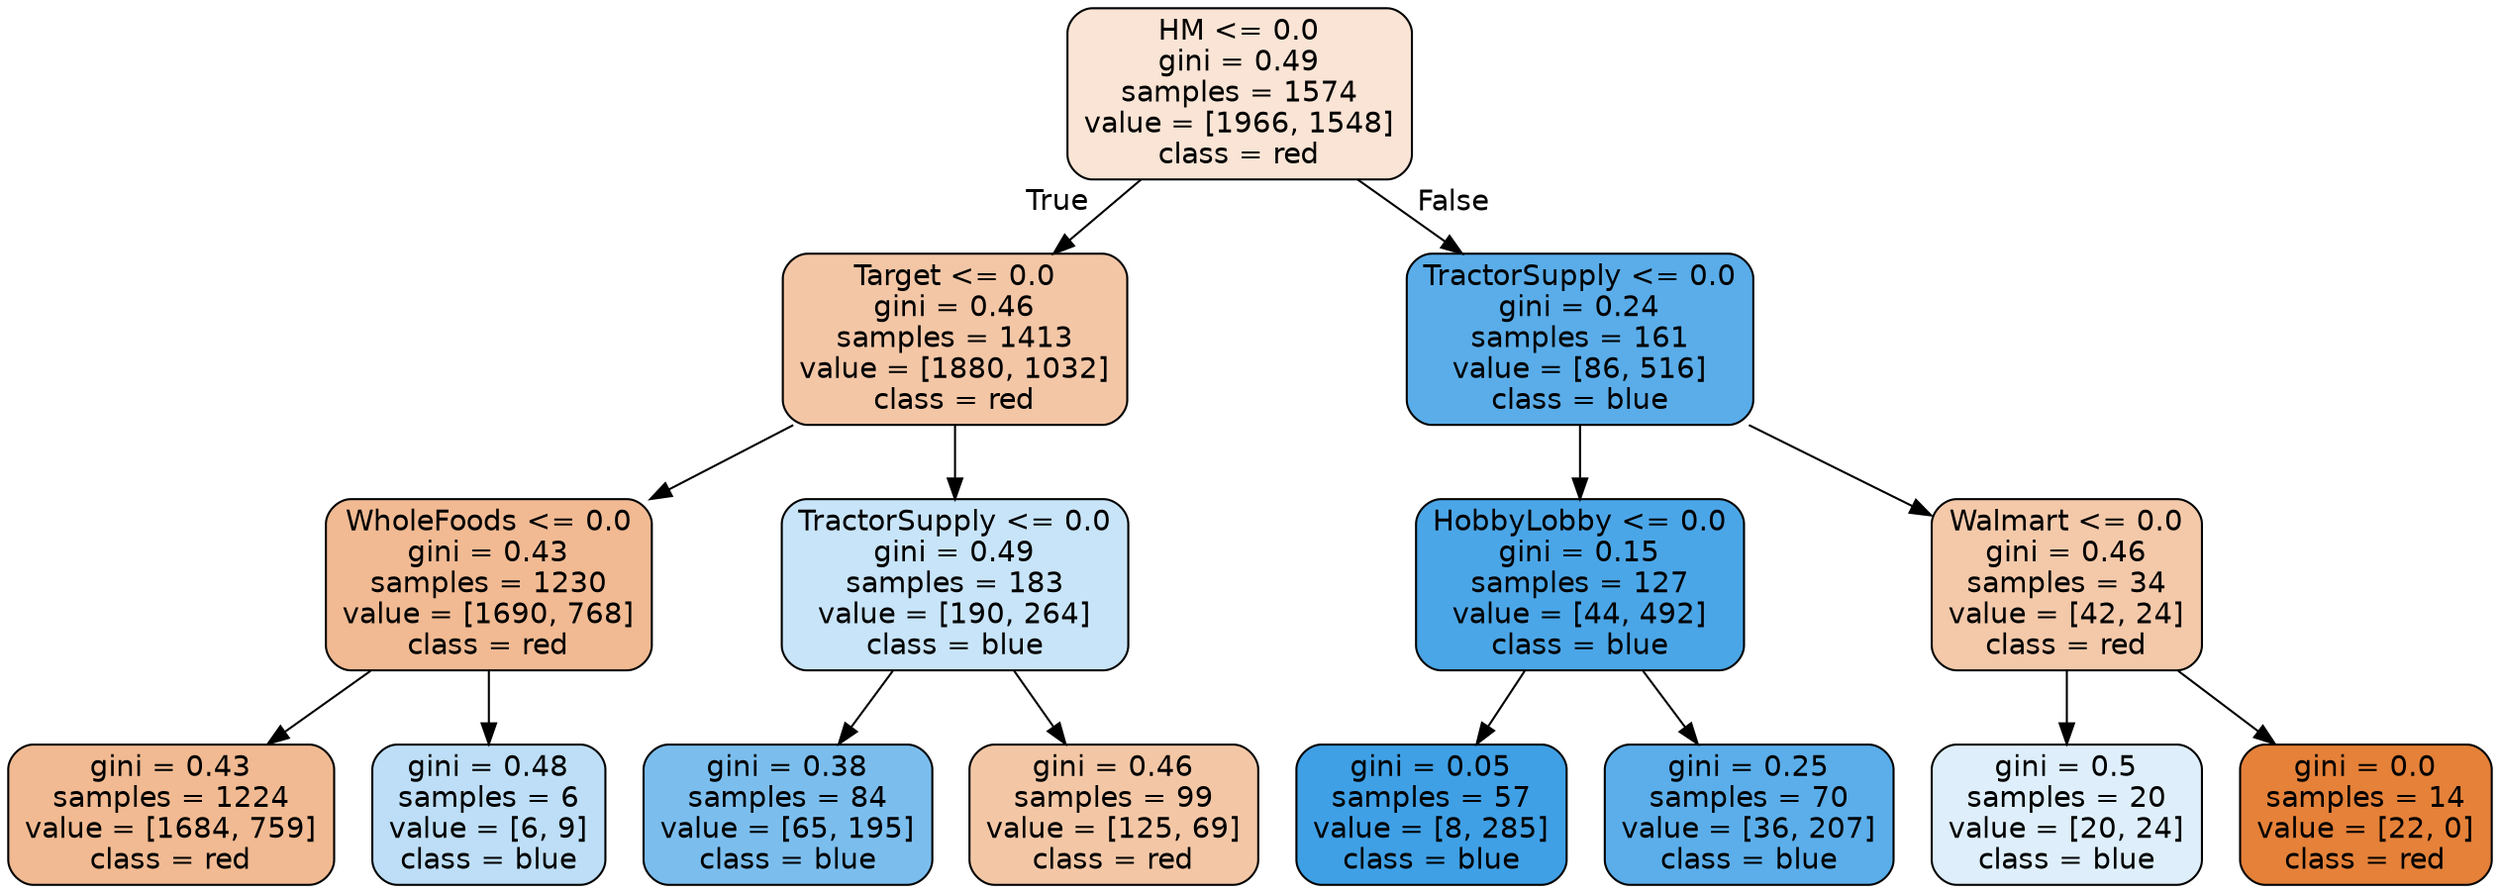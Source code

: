 digraph Tree {
node [shape=box, style="filled, rounded", color="black", fontname=helvetica] ;
edge [fontname=helvetica] ;
0 [label="HM <= 0.0\ngini = 0.49\nsamples = 1574\nvalue = [1966, 1548]\nclass = red", fillcolor="#f9e4d5"] ;
1 [label="Target <= 0.0\ngini = 0.46\nsamples = 1413\nvalue = [1880, 1032]\nclass = red", fillcolor="#f3c6a6"] ;
0 -> 1 [labeldistance=2.5, labelangle=45, headlabel="True"] ;
2 [label="WholeFoods <= 0.0\ngini = 0.43\nsamples = 1230\nvalue = [1690, 768]\nclass = red", fillcolor="#f1ba93"] ;
1 -> 2 ;
3 [label="gini = 0.43\nsamples = 1224\nvalue = [1684, 759]\nclass = red", fillcolor="#f1ba92"] ;
2 -> 3 ;
4 [label="gini = 0.48\nsamples = 6\nvalue = [6, 9]\nclass = blue", fillcolor="#bddef6"] ;
2 -> 4 ;
5 [label="TractorSupply <= 0.0\ngini = 0.49\nsamples = 183\nvalue = [190, 264]\nclass = blue", fillcolor="#c8e4f8"] ;
1 -> 5 ;
6 [label="gini = 0.38\nsamples = 84\nvalue = [65, 195]\nclass = blue", fillcolor="#7bbeee"] ;
5 -> 6 ;
7 [label="gini = 0.46\nsamples = 99\nvalue = [125, 69]\nclass = red", fillcolor="#f3c7a6"] ;
5 -> 7 ;
8 [label="TractorSupply <= 0.0\ngini = 0.24\nsamples = 161\nvalue = [86, 516]\nclass = blue", fillcolor="#5aade9"] ;
0 -> 8 [labeldistance=2.5, labelangle=-45, headlabel="False"] ;
9 [label="HobbyLobby <= 0.0\ngini = 0.15\nsamples = 127\nvalue = [44, 492]\nclass = blue", fillcolor="#4ba6e7"] ;
8 -> 9 ;
10 [label="gini = 0.05\nsamples = 57\nvalue = [8, 285]\nclass = blue", fillcolor="#3fa0e6"] ;
9 -> 10 ;
11 [label="gini = 0.25\nsamples = 70\nvalue = [36, 207]\nclass = blue", fillcolor="#5baeea"] ;
9 -> 11 ;
12 [label="Walmart <= 0.0\ngini = 0.46\nsamples = 34\nvalue = [42, 24]\nclass = red", fillcolor="#f4c9aa"] ;
8 -> 12 ;
13 [label="gini = 0.5\nsamples = 20\nvalue = [20, 24]\nclass = blue", fillcolor="#deeffb"] ;
12 -> 13 ;
14 [label="gini = 0.0\nsamples = 14\nvalue = [22, 0]\nclass = red", fillcolor="#e58139"] ;
12 -> 14 ;
}